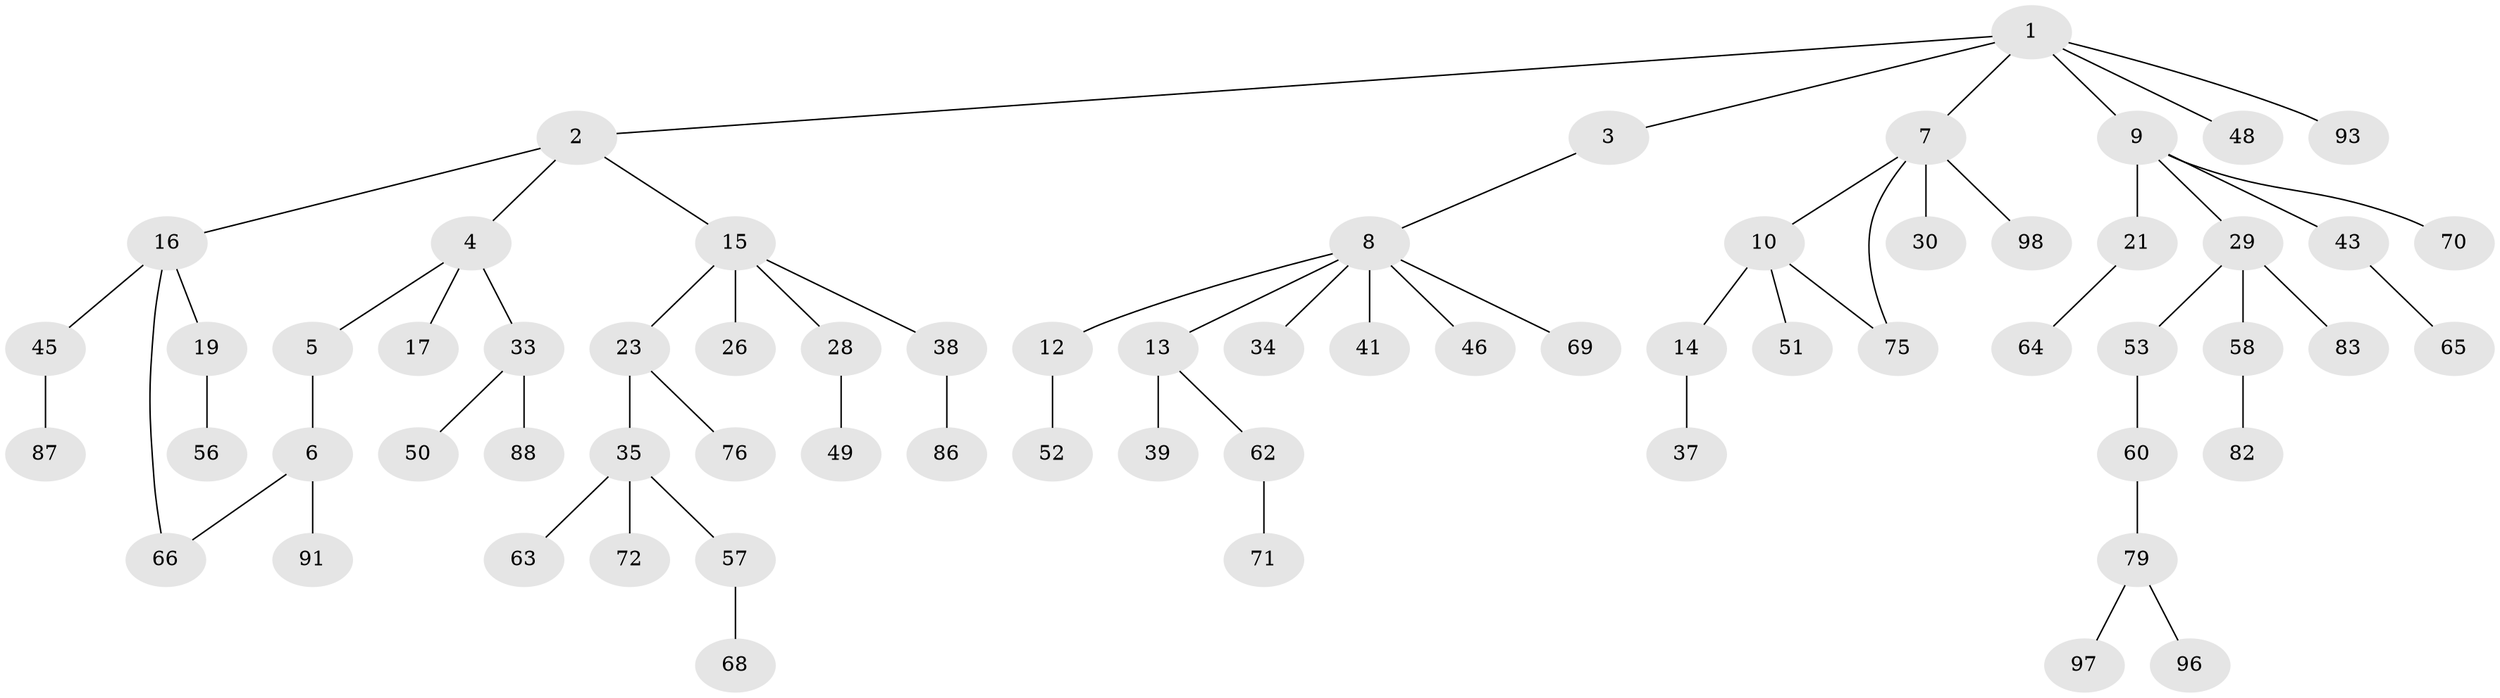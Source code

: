 // Generated by graph-tools (version 1.1) at 2025/51/02/27/25 19:51:38]
// undirected, 66 vertices, 67 edges
graph export_dot {
graph [start="1"]
  node [color=gray90,style=filled];
  1 [super="+73"];
  2 [super="+24"];
  3 [super="+20"];
  4 [super="+25"];
  5;
  6 [super="+59"];
  7 [super="+77"];
  8 [super="+36"];
  9 [super="+32"];
  10 [super="+11"];
  12 [super="+47"];
  13 [super="+27"];
  14;
  15 [super="+18"];
  16;
  17;
  19 [super="+54"];
  21 [super="+22"];
  23 [super="+44"];
  26 [super="+42"];
  28 [super="+31"];
  29 [super="+78"];
  30 [super="+40"];
  33;
  34;
  35 [super="+55"];
  37 [super="+94"];
  38 [super="+90"];
  39;
  41 [super="+84"];
  43;
  45 [super="+74"];
  46;
  48;
  49;
  50;
  51 [super="+80"];
  52 [super="+95"];
  53;
  56;
  57 [super="+67"];
  58;
  60 [super="+61"];
  62 [super="+100"];
  63;
  64 [super="+85"];
  65;
  66;
  68;
  69;
  70 [super="+81"];
  71;
  72;
  75;
  76;
  79 [super="+92"];
  82;
  83;
  86;
  87 [super="+89"];
  88 [super="+99"];
  91;
  93;
  96;
  97;
  98;
  1 -- 2;
  1 -- 3;
  1 -- 7;
  1 -- 9;
  1 -- 48;
  1 -- 93;
  2 -- 4;
  2 -- 15;
  2 -- 16;
  3 -- 8;
  4 -- 5;
  4 -- 17;
  4 -- 33;
  5 -- 6;
  6 -- 91;
  6 -- 66;
  7 -- 10;
  7 -- 30;
  7 -- 75;
  7 -- 98;
  8 -- 12;
  8 -- 13;
  8 -- 34;
  8 -- 46;
  8 -- 41;
  8 -- 69;
  9 -- 21;
  9 -- 29;
  9 -- 43;
  9 -- 70;
  10 -- 14;
  10 -- 51;
  10 -- 75;
  12 -- 52;
  13 -- 62;
  13 -- 39;
  14 -- 37;
  15 -- 38;
  15 -- 23;
  15 -- 26;
  15 -- 28;
  16 -- 19;
  16 -- 45;
  16 -- 66;
  19 -- 56;
  21 -- 64;
  23 -- 35;
  23 -- 76;
  28 -- 49;
  29 -- 53;
  29 -- 58;
  29 -- 83;
  33 -- 50;
  33 -- 88;
  35 -- 72;
  35 -- 57;
  35 -- 63;
  38 -- 86;
  43 -- 65;
  45 -- 87;
  53 -- 60;
  57 -- 68;
  58 -- 82;
  60 -- 79;
  62 -- 71;
  79 -- 97;
  79 -- 96;
}
